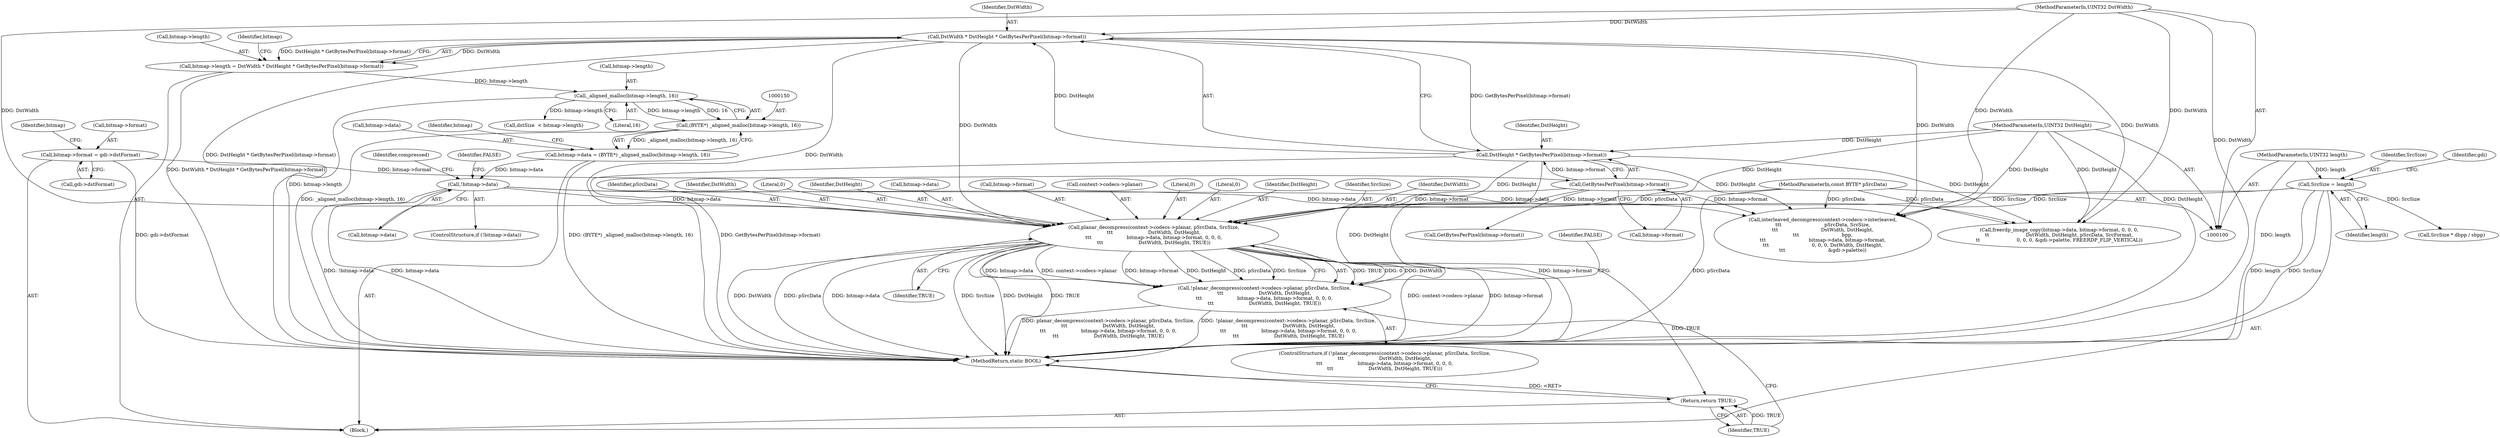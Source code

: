 digraph "1_FreeRDP_09b9d4f1994a674c4ec85b4947aa656eda1aed8a@pointer" {
"1000205" [label="(Call,planar_decompress(context->codecs->planar, pSrcData, SrcSize,\n\t\t\t                       DstWidth, DstHeight,\n\t\t\t                       bitmap->data, bitmap->format, 0, 0, 0,\n\t\t\t                       DstWidth, DstHeight, TRUE))"];
"1000103" [label="(MethodParameterIn,const BYTE* pSrcData)"];
"1000112" [label="(Call,SrcSize = length)"];
"1000107" [label="(MethodParameterIn,UINT32 length)"];
"1000137" [label="(Call,DstWidth * DstHeight * GetBytesPerPixel(bitmap->format))"];
"1000104" [label="(MethodParameterIn,UINT32 DstWidth)"];
"1000139" [label="(Call,DstHeight * GetBytesPerPixel(bitmap->format))"];
"1000105" [label="(MethodParameterIn,UINT32 DstHeight)"];
"1000141" [label="(Call,GetBytesPerPixel(bitmap->format))"];
"1000126" [label="(Call,bitmap->format = gdi->dstFormat)"];
"1000157" [label="(Call,!bitmap->data)"];
"1000145" [label="(Call,bitmap->data = (BYTE*) _aligned_malloc(bitmap->length, 16))"];
"1000149" [label="(Call,(BYTE*) _aligned_malloc(bitmap->length, 16))"];
"1000151" [label="(Call,_aligned_malloc(bitmap->length, 16))"];
"1000133" [label="(Call,bitmap->length = DstWidth * DstHeight * GetBytesPerPixel(bitmap->format))"];
"1000204" [label="(Call,!planar_decompress(context->codecs->planar, pSrcData, SrcSize,\n\t\t\t                       DstWidth, DstHeight,\n\t\t\t                       bitmap->data, bitmap->format, 0, 0, 0,\n\t\t\t                       DstWidth, DstHeight, TRUE))"];
"1000302" [label="(Return,return TRUE;)"];
"1000226" [label="(Identifier,TRUE)"];
"1000206" [label="(Call,context->codecs->planar)"];
"1000130" [label="(Call,gdi->dstFormat)"];
"1000142" [label="(Call,bitmap->format)"];
"1000117" [label="(Identifier,gdi)"];
"1000138" [label="(Identifier,DstWidth)"];
"1000244" [label="(Call,GetBytesPerPixel(bitmap->format))"];
"1000204" [label="(Call,!planar_decompress(context->codecs->planar, pSrcData, SrcSize,\n\t\t\t                       DstWidth, DstHeight,\n\t\t\t                       bitmap->data, bitmap->format, 0, 0, 0,\n\t\t\t                       DstWidth, DstHeight, TRUE))"];
"1000302" [label="(Return,return TRUE;)"];
"1000145" [label="(Call,bitmap->data = (BYTE*) _aligned_malloc(bitmap->length, 16))"];
"1000223" [label="(Literal,0)"];
"1000221" [label="(Literal,0)"];
"1000157" [label="(Call,!bitmap->data)"];
"1000278" [label="(Call,freerdp_image_copy(bitmap->data, bitmap->format, 0, 0, 0,\n\t\t                        DstWidth, DstHeight, pSrcData, SrcFormat,\n\t\t                        0, 0, 0, &gdi->palette, FREERDP_FLIP_VERTICAL))"];
"1000114" [label="(Identifier,length)"];
"1000151" [label="(Call,_aligned_malloc(bitmap->length, 16))"];
"1000303" [label="(Identifier,TRUE)"];
"1000110" [label="(Block,)"];
"1000225" [label="(Identifier,DstHeight)"];
"1000127" [label="(Call,bitmap->format)"];
"1000212" [label="(Identifier,SrcSize)"];
"1000205" [label="(Call,planar_decompress(context->codecs->planar, pSrcData, SrcSize,\n\t\t\t                       DstWidth, DstHeight,\n\t\t\t                       bitmap->data, bitmap->format, 0, 0, 0,\n\t\t\t                       DstWidth, DstHeight, TRUE))"];
"1000213" [label="(Identifier,DstWidth)"];
"1000113" [label="(Identifier,SrcSize)"];
"1000141" [label="(Call,GetBytesPerPixel(bitmap->format))"];
"1000133" [label="(Call,bitmap->length = DstWidth * DstHeight * GetBytesPerPixel(bitmap->format))"];
"1000135" [label="(Identifier,bitmap)"];
"1000173" [label="(Call,interleaved_decompress(context->codecs->interleaved,\n\t\t\t                            pSrcData, SrcSize,\n\t\t\t                            DstWidth, DstHeight,\n\t\t\t                            bpp,\n\t\t\t                            bitmap->data, bitmap->format,\n\t\t\t                            0, 0, 0, DstWidth, DstHeight,\n\t\t\t                            &gdi->palette))"];
"1000304" [label="(MethodReturn,static BOOL)"];
"1000147" [label="(Identifier,bitmap)"];
"1000137" [label="(Call,DstWidth * DstHeight * GetBytesPerPixel(bitmap->format))"];
"1000156" [label="(ControlStructure,if (!bitmap->data))"];
"1000152" [label="(Call,bitmap->length)"];
"1000211" [label="(Identifier,pSrcData)"];
"1000263" [label="(Call,SrcSize * dbpp / sbpp)"];
"1000112" [label="(Call,SrcSize = length)"];
"1000269" [label="(Call,dstSize  < bitmap->length)"];
"1000159" [label="(Identifier,bitmap)"];
"1000149" [label="(Call,(BYTE*) _aligned_malloc(bitmap->length, 16))"];
"1000224" [label="(Identifier,DstWidth)"];
"1000222" [label="(Literal,0)"];
"1000158" [label="(Call,bitmap->data)"];
"1000228" [label="(Identifier,FALSE)"];
"1000218" [label="(Call,bitmap->format)"];
"1000107" [label="(MethodParameterIn,UINT32 length)"];
"1000214" [label="(Identifier,DstHeight)"];
"1000134" [label="(Call,bitmap->length)"];
"1000203" [label="(ControlStructure,if (!planar_decompress(context->codecs->planar, pSrcData, SrcSize,\n\t\t\t                       DstWidth, DstHeight,\n\t\t\t                       bitmap->data, bitmap->format, 0, 0, 0,\n\t\t\t                       DstWidth, DstHeight, TRUE)))"];
"1000155" [label="(Literal,16)"];
"1000139" [label="(Call,DstHeight * GetBytesPerPixel(bitmap->format))"];
"1000103" [label="(MethodParameterIn,const BYTE* pSrcData)"];
"1000162" [label="(Identifier,FALSE)"];
"1000164" [label="(Identifier,compressed)"];
"1000126" [label="(Call,bitmap->format = gdi->dstFormat)"];
"1000104" [label="(MethodParameterIn,UINT32 DstWidth)"];
"1000215" [label="(Call,bitmap->data)"];
"1000146" [label="(Call,bitmap->data)"];
"1000105" [label="(MethodParameterIn,UINT32 DstHeight)"];
"1000140" [label="(Identifier,DstHeight)"];
"1000205" -> "1000204"  [label="AST: "];
"1000205" -> "1000226"  [label="CFG: "];
"1000206" -> "1000205"  [label="AST: "];
"1000211" -> "1000205"  [label="AST: "];
"1000212" -> "1000205"  [label="AST: "];
"1000213" -> "1000205"  [label="AST: "];
"1000214" -> "1000205"  [label="AST: "];
"1000215" -> "1000205"  [label="AST: "];
"1000218" -> "1000205"  [label="AST: "];
"1000221" -> "1000205"  [label="AST: "];
"1000222" -> "1000205"  [label="AST: "];
"1000223" -> "1000205"  [label="AST: "];
"1000224" -> "1000205"  [label="AST: "];
"1000225" -> "1000205"  [label="AST: "];
"1000226" -> "1000205"  [label="AST: "];
"1000204" -> "1000205"  [label="CFG: "];
"1000205" -> "1000304"  [label="DDG: SrcSize"];
"1000205" -> "1000304"  [label="DDG: DstHeight"];
"1000205" -> "1000304"  [label="DDG: TRUE"];
"1000205" -> "1000304"  [label="DDG: context->codecs->planar"];
"1000205" -> "1000304"  [label="DDG: bitmap->format"];
"1000205" -> "1000304"  [label="DDG: DstWidth"];
"1000205" -> "1000304"  [label="DDG: pSrcData"];
"1000205" -> "1000304"  [label="DDG: bitmap->data"];
"1000205" -> "1000204"  [label="DDG: TRUE"];
"1000205" -> "1000204"  [label="DDG: 0"];
"1000205" -> "1000204"  [label="DDG: DstWidth"];
"1000205" -> "1000204"  [label="DDG: bitmap->data"];
"1000205" -> "1000204"  [label="DDG: context->codecs->planar"];
"1000205" -> "1000204"  [label="DDG: bitmap->format"];
"1000205" -> "1000204"  [label="DDG: DstHeight"];
"1000205" -> "1000204"  [label="DDG: pSrcData"];
"1000205" -> "1000204"  [label="DDG: SrcSize"];
"1000103" -> "1000205"  [label="DDG: pSrcData"];
"1000112" -> "1000205"  [label="DDG: SrcSize"];
"1000137" -> "1000205"  [label="DDG: DstWidth"];
"1000104" -> "1000205"  [label="DDG: DstWidth"];
"1000139" -> "1000205"  [label="DDG: DstHeight"];
"1000105" -> "1000205"  [label="DDG: DstHeight"];
"1000157" -> "1000205"  [label="DDG: bitmap->data"];
"1000141" -> "1000205"  [label="DDG: bitmap->format"];
"1000205" -> "1000302"  [label="DDG: TRUE"];
"1000103" -> "1000100"  [label="AST: "];
"1000103" -> "1000304"  [label="DDG: pSrcData"];
"1000103" -> "1000173"  [label="DDG: pSrcData"];
"1000103" -> "1000278"  [label="DDG: pSrcData"];
"1000112" -> "1000110"  [label="AST: "];
"1000112" -> "1000114"  [label="CFG: "];
"1000113" -> "1000112"  [label="AST: "];
"1000114" -> "1000112"  [label="AST: "];
"1000117" -> "1000112"  [label="CFG: "];
"1000112" -> "1000304"  [label="DDG: length"];
"1000112" -> "1000304"  [label="DDG: SrcSize"];
"1000107" -> "1000112"  [label="DDG: length"];
"1000112" -> "1000173"  [label="DDG: SrcSize"];
"1000112" -> "1000263"  [label="DDG: SrcSize"];
"1000107" -> "1000100"  [label="AST: "];
"1000107" -> "1000304"  [label="DDG: length"];
"1000137" -> "1000133"  [label="AST: "];
"1000137" -> "1000139"  [label="CFG: "];
"1000138" -> "1000137"  [label="AST: "];
"1000139" -> "1000137"  [label="AST: "];
"1000133" -> "1000137"  [label="CFG: "];
"1000137" -> "1000304"  [label="DDG: DstHeight * GetBytesPerPixel(bitmap->format)"];
"1000137" -> "1000304"  [label="DDG: DstWidth"];
"1000137" -> "1000133"  [label="DDG: DstWidth"];
"1000137" -> "1000133"  [label="DDG: DstHeight * GetBytesPerPixel(bitmap->format)"];
"1000104" -> "1000137"  [label="DDG: DstWidth"];
"1000139" -> "1000137"  [label="DDG: DstHeight"];
"1000139" -> "1000137"  [label="DDG: GetBytesPerPixel(bitmap->format)"];
"1000137" -> "1000173"  [label="DDG: DstWidth"];
"1000137" -> "1000278"  [label="DDG: DstWidth"];
"1000104" -> "1000100"  [label="AST: "];
"1000104" -> "1000304"  [label="DDG: DstWidth"];
"1000104" -> "1000173"  [label="DDG: DstWidth"];
"1000104" -> "1000278"  [label="DDG: DstWidth"];
"1000139" -> "1000141"  [label="CFG: "];
"1000140" -> "1000139"  [label="AST: "];
"1000141" -> "1000139"  [label="AST: "];
"1000139" -> "1000304"  [label="DDG: GetBytesPerPixel(bitmap->format)"];
"1000139" -> "1000304"  [label="DDG: DstHeight"];
"1000105" -> "1000139"  [label="DDG: DstHeight"];
"1000141" -> "1000139"  [label="DDG: bitmap->format"];
"1000139" -> "1000173"  [label="DDG: DstHeight"];
"1000139" -> "1000278"  [label="DDG: DstHeight"];
"1000105" -> "1000100"  [label="AST: "];
"1000105" -> "1000304"  [label="DDG: DstHeight"];
"1000105" -> "1000173"  [label="DDG: DstHeight"];
"1000105" -> "1000278"  [label="DDG: DstHeight"];
"1000141" -> "1000142"  [label="CFG: "];
"1000142" -> "1000141"  [label="AST: "];
"1000141" -> "1000304"  [label="DDG: bitmap->format"];
"1000126" -> "1000141"  [label="DDG: bitmap->format"];
"1000141" -> "1000173"  [label="DDG: bitmap->format"];
"1000141" -> "1000244"  [label="DDG: bitmap->format"];
"1000126" -> "1000110"  [label="AST: "];
"1000126" -> "1000130"  [label="CFG: "];
"1000127" -> "1000126"  [label="AST: "];
"1000130" -> "1000126"  [label="AST: "];
"1000135" -> "1000126"  [label="CFG: "];
"1000126" -> "1000304"  [label="DDG: gdi->dstFormat"];
"1000157" -> "1000156"  [label="AST: "];
"1000157" -> "1000158"  [label="CFG: "];
"1000158" -> "1000157"  [label="AST: "];
"1000162" -> "1000157"  [label="CFG: "];
"1000164" -> "1000157"  [label="CFG: "];
"1000157" -> "1000304"  [label="DDG: !bitmap->data"];
"1000157" -> "1000304"  [label="DDG: bitmap->data"];
"1000145" -> "1000157"  [label="DDG: bitmap->data"];
"1000157" -> "1000173"  [label="DDG: bitmap->data"];
"1000157" -> "1000278"  [label="DDG: bitmap->data"];
"1000145" -> "1000110"  [label="AST: "];
"1000145" -> "1000149"  [label="CFG: "];
"1000146" -> "1000145"  [label="AST: "];
"1000149" -> "1000145"  [label="AST: "];
"1000159" -> "1000145"  [label="CFG: "];
"1000145" -> "1000304"  [label="DDG: (BYTE*) _aligned_malloc(bitmap->length, 16)"];
"1000149" -> "1000145"  [label="DDG: _aligned_malloc(bitmap->length, 16)"];
"1000149" -> "1000151"  [label="CFG: "];
"1000150" -> "1000149"  [label="AST: "];
"1000151" -> "1000149"  [label="AST: "];
"1000149" -> "1000304"  [label="DDG: _aligned_malloc(bitmap->length, 16)"];
"1000151" -> "1000149"  [label="DDG: bitmap->length"];
"1000151" -> "1000149"  [label="DDG: 16"];
"1000151" -> "1000155"  [label="CFG: "];
"1000152" -> "1000151"  [label="AST: "];
"1000155" -> "1000151"  [label="AST: "];
"1000151" -> "1000304"  [label="DDG: bitmap->length"];
"1000133" -> "1000151"  [label="DDG: bitmap->length"];
"1000151" -> "1000269"  [label="DDG: bitmap->length"];
"1000133" -> "1000110"  [label="AST: "];
"1000134" -> "1000133"  [label="AST: "];
"1000147" -> "1000133"  [label="CFG: "];
"1000133" -> "1000304"  [label="DDG: DstWidth * DstHeight * GetBytesPerPixel(bitmap->format)"];
"1000204" -> "1000203"  [label="AST: "];
"1000228" -> "1000204"  [label="CFG: "];
"1000303" -> "1000204"  [label="CFG: "];
"1000204" -> "1000304"  [label="DDG: planar_decompress(context->codecs->planar, pSrcData, SrcSize,\n\t\t\t                       DstWidth, DstHeight,\n\t\t\t                       bitmap->data, bitmap->format, 0, 0, 0,\n\t\t\t                       DstWidth, DstHeight, TRUE)"];
"1000204" -> "1000304"  [label="DDG: !planar_decompress(context->codecs->planar, pSrcData, SrcSize,\n\t\t\t                       DstWidth, DstHeight,\n\t\t\t                       bitmap->data, bitmap->format, 0, 0, 0,\n\t\t\t                       DstWidth, DstHeight, TRUE)"];
"1000302" -> "1000110"  [label="AST: "];
"1000302" -> "1000303"  [label="CFG: "];
"1000303" -> "1000302"  [label="AST: "];
"1000304" -> "1000302"  [label="CFG: "];
"1000302" -> "1000304"  [label="DDG: <RET>"];
"1000303" -> "1000302"  [label="DDG: TRUE"];
}
